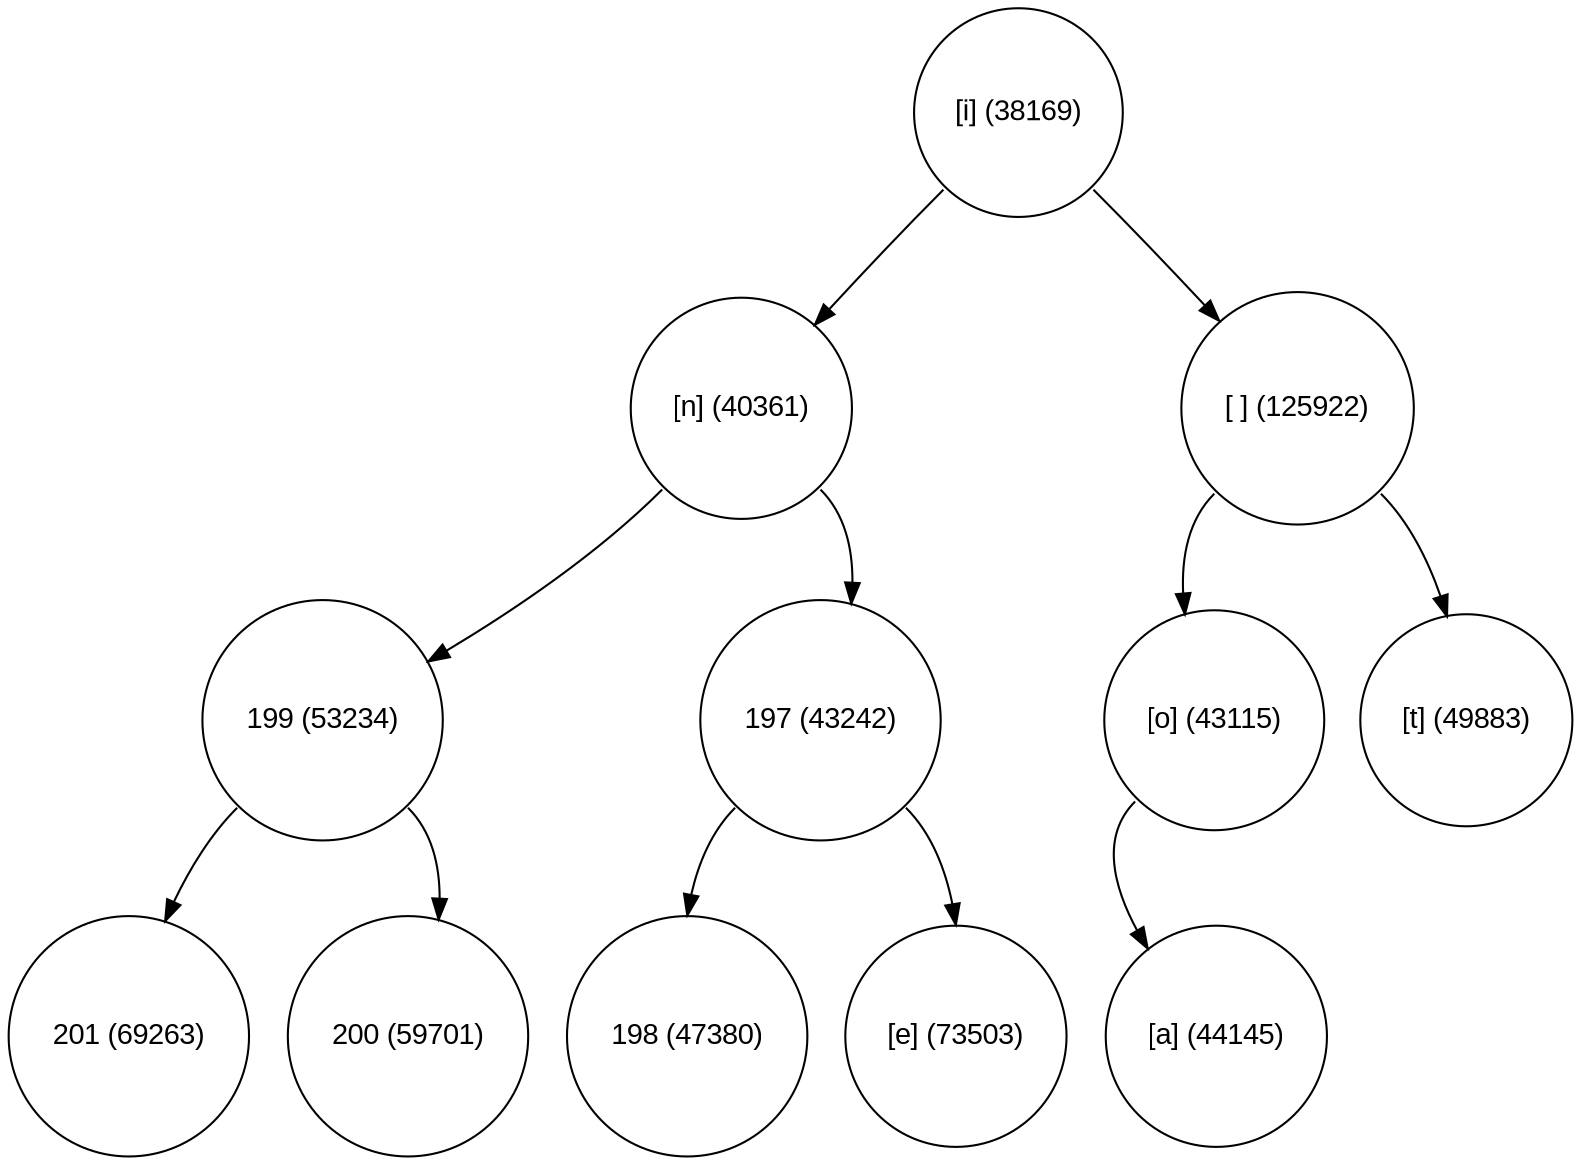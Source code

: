 digraph move_down {
	node [fontname="Arial", shape="circle", width=0.5]; 

	0 [label = "[i] (38169)"];
	0:sw -> 1;
	1 [label = "[n] (40361)"];
	1:sw -> 3;
	3 [label = "199 (53234)"];
	3:sw -> 7;
	7 [label = "201 (69263)"];
	3:se -> 8;
	8 [label = "200 (59701)"];
	1:se -> 4;
	4 [label = "197 (43242)"];
	4:sw -> 9;
	9 [label = "198 (47380)"];
	4:se -> 10;
	10 [label = "[e] (73503)"];
	0:se -> 2;
	2 [label = "[ ] (125922)"];
	2:sw -> 5;
	5 [label = "[o] (43115)"];
	5:sw -> 11;
	11 [label = "[a] (44145)"];
	2:se -> 6;
	6 [label = "[t] (49883)"];
}
